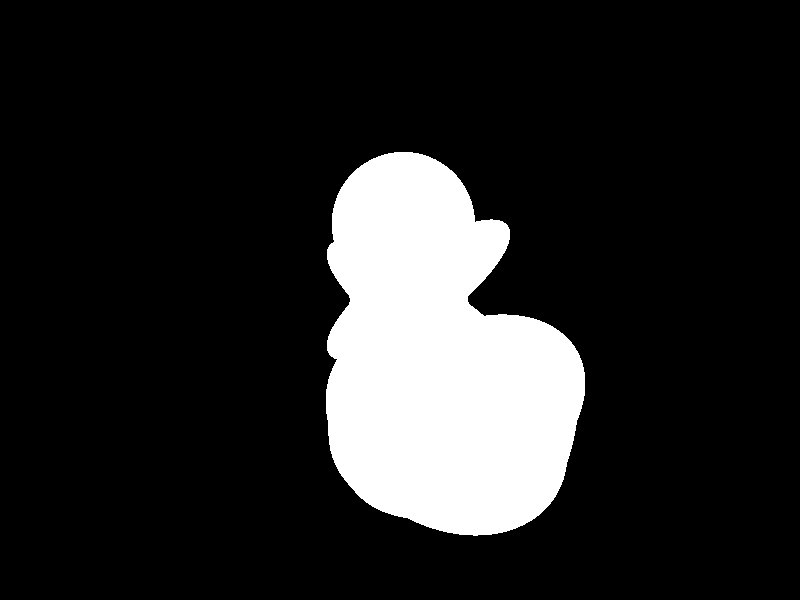   #include "colors.inc"
  
  background{Black}
  
  camera {
	angle 50
    location <0,0,-80>
    look_at <0,0,0>
  }
  
  light_source { <0,-10,-80> color White}
 

#declare NewStimBlob8 = blob{
	threshold 0.1
	
	sphere{
	<0,0,0>, 4, 1
	scale<1,5,1>
	translate<0,0,0.5>
	rotate<0,0,30>
	}
	sphere{
	<0,0,0>, 4, 1
	scale<1,5,1>
	translate<0,0,0.5>
	rotate<0,0,70>
	}
	sphere{
	<0,0,0>, 8, 1
	translate<5,5,0>
	}
	sphere{
	<0,0,0>, 6, 1
	scale<1.2,2.5,2.5>
	translate<-9,-7.5,6>
	rotate<0,0,6>
	}
	sphere{
	<0,0,0>, 6, 1
	scale<1.2,2.5,2.5>
	translate<9,-7.5,6>
	rotate<0,0,-80>
	}
	}
object{ NewStimBlob8
	pigment {White}
	rotate<0,0,40>
	rotate<0,60,0>
	finish{
	phong 0.0
	}
	}